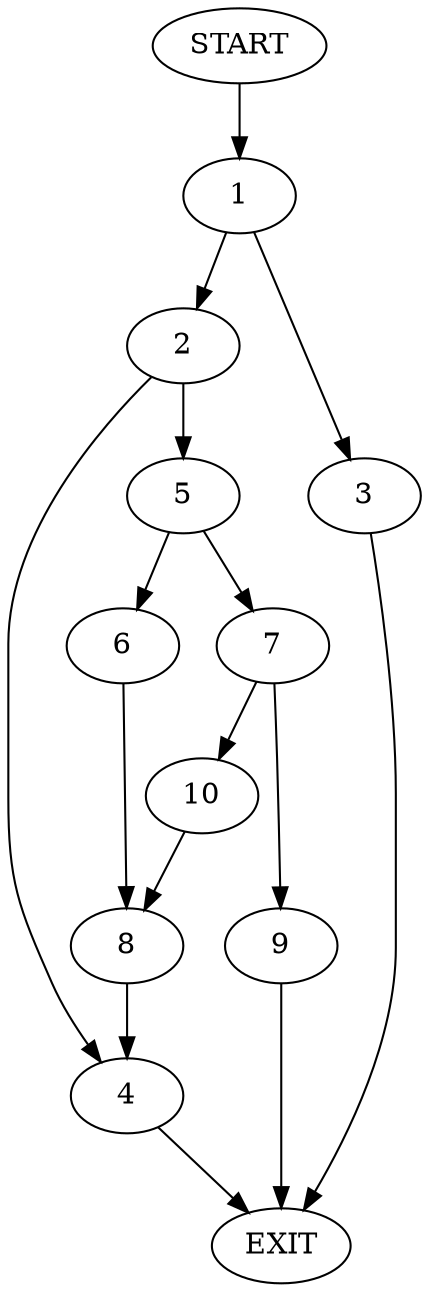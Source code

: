 digraph {
0 [label="START"]
11 [label="EXIT"]
0 -> 1
1 -> 2
1 -> 3
3 -> 11
2 -> 4
2 -> 5
4 -> 11
5 -> 6
5 -> 7
6 -> 8
7 -> 9
7 -> 10
8 -> 4
9 -> 11
10 -> 8
}

